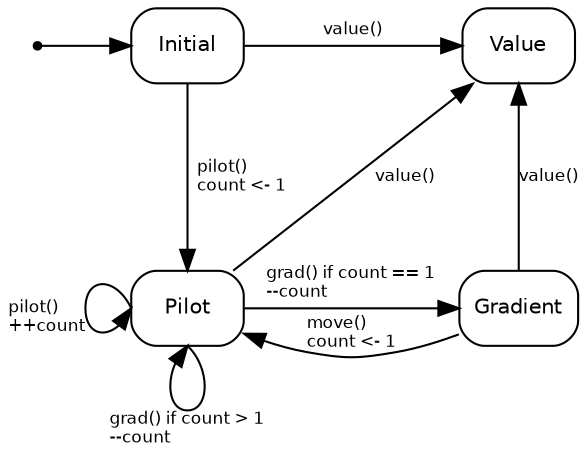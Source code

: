 digraph {
  graph [nodesep=0.3,ranksep=1.0,splines=line]
  node [shape=box,style=rounded,fontname=Helvetica,fontsize=10,margin="0.1,0.01"]
  edge [fontname=Helvetica,fontsize=8]

  Start [shape=point,label=""]
  Initial
  Pilot
  Gradient
  Value

  Start -> Initial
  Initial -> Value [label="value()"]
  Initial -> Pilot [label="  pilot()\l  count <- 1\l"]
  Pilot:w -> Pilot:w [label="\lpilot()\l++count\l",constraint=false]
  Pilot:s -> Pilot:s [label="grad() if count > 1\l--count\l",constraint=false]
  Pilot -> Gradient [label="grad() if count == 1\l--count\l"]
  Pilot -> Value [label="value()"]
  Gradient -> Pilot [label="move()\lcount <- 1\l"]
  Gradient -> Value [label="value()"]

  {rank=same; Start Initial[group=g1] Value[group=g2]}
  {rank=same; Pilot[group=g1] Gradient[group=g2]}
}
